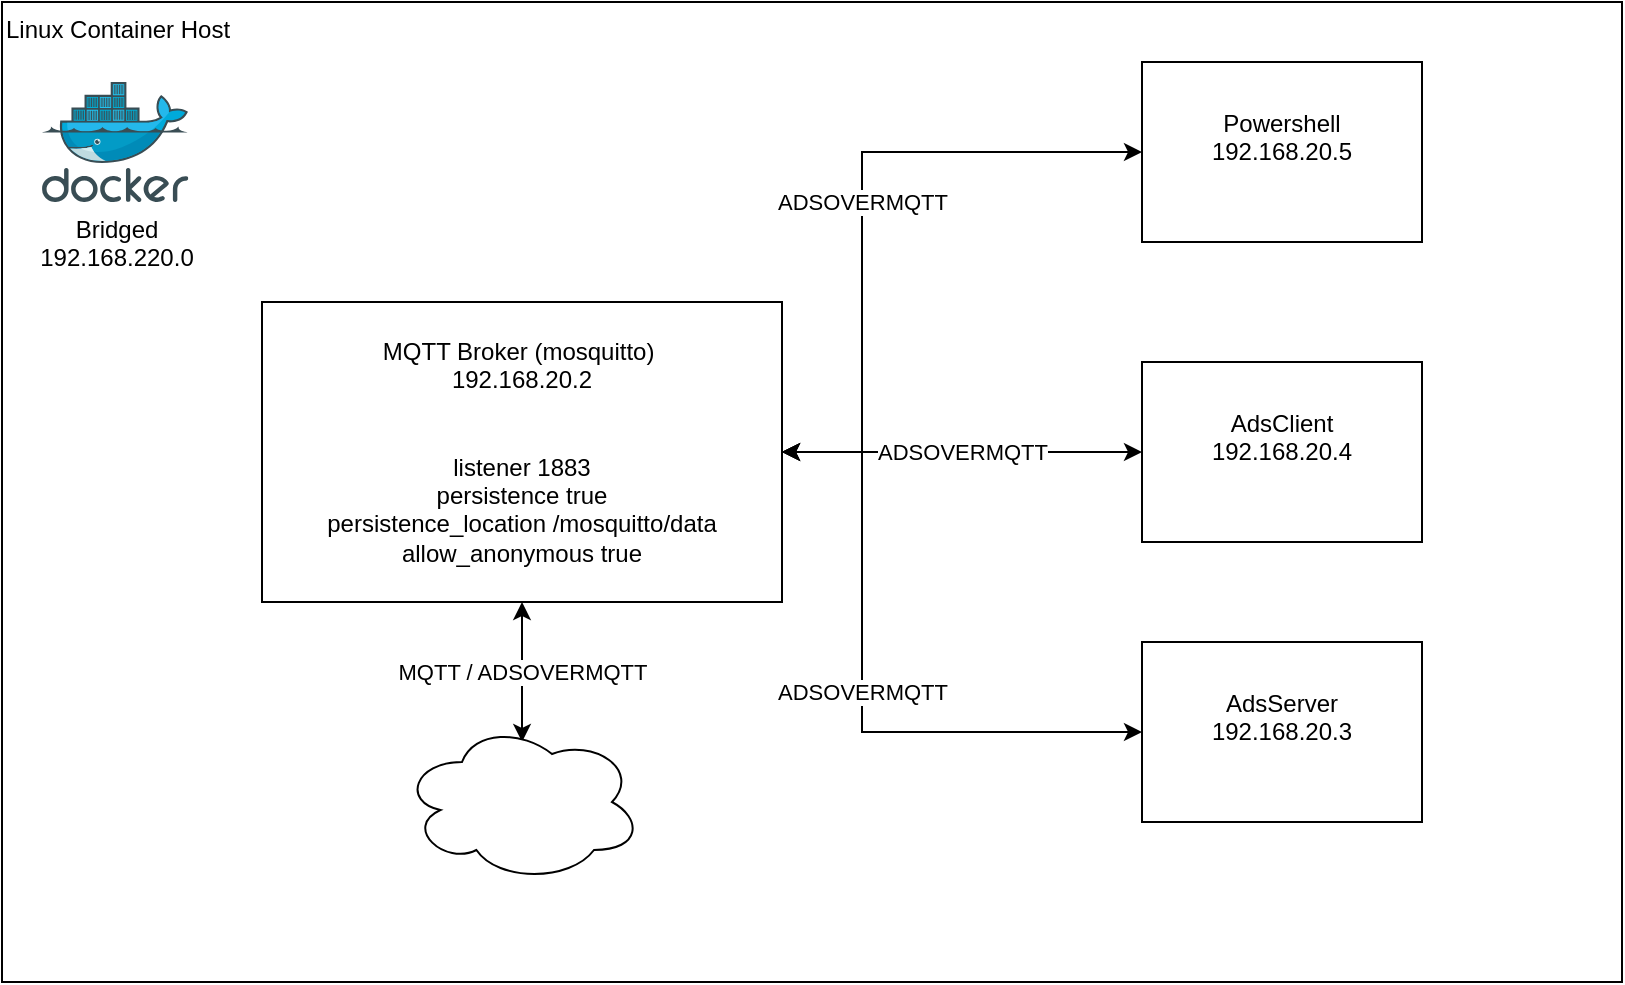 <mxfile version="26.0.4">
  <diagram name="Page-1" id="_HCvl0YmeWPvtZPQ_Uj9">
    <mxGraphModel dx="691" dy="452" grid="1" gridSize="10" guides="1" tooltips="1" connect="1" arrows="1" fold="1" page="1" pageScale="1" pageWidth="850" pageHeight="1100" math="0" shadow="0">
      <root>
        <mxCell id="0" />
        <mxCell id="1" parent="0" />
        <mxCell id="8kB0kHyKgQLEjqnZo5WQ-4" value="Linux Container Host" style="rounded=0;whiteSpace=wrap;html=1;align=left;verticalAlign=top;allowArrows=1;" parent="1" vertex="1">
          <mxGeometry x="20" y="130" width="810" height="490" as="geometry" />
        </mxCell>
        <mxCell id="8kB0kHyKgQLEjqnZo5WQ-6" value="Bridged&lt;div&gt;192.168.220.0&lt;div&gt;&lt;br&gt;&lt;/div&gt;&lt;/div&gt;" style="image;sketch=0;aspect=fixed;html=1;points=[];align=center;fontSize=12;image=img/lib/mscae/Docker.svg;" parent="1" vertex="1">
          <mxGeometry x="40" y="170" width="73.17" height="60" as="geometry" />
        </mxCell>
        <mxCell id="8kB0kHyKgQLEjqnZo5WQ-14" value="ADSOVERMQTT" style="rounded=0;orthogonalLoop=1;jettySize=auto;html=1;exitX=1;exitY=0.5;exitDx=0;exitDy=0;entryX=0;entryY=0.5;entryDx=0;entryDy=0;edgeStyle=orthogonalEdgeStyle;startArrow=classic;" parent="1" source="8kB0kHyKgQLEjqnZo5WQ-7" target="8kB0kHyKgQLEjqnZo5WQ-8" edge="1">
          <mxGeometry relative="1" as="geometry" />
        </mxCell>
        <mxCell id="8kB0kHyKgQLEjqnZo5WQ-15" value="ADSOVERMQTT" style="rounded=0;orthogonalLoop=1;jettySize=auto;html=1;exitX=1;exitY=0.5;exitDx=0;exitDy=0;entryX=0;entryY=0.5;entryDx=0;entryDy=0;edgeStyle=orthogonalEdgeStyle;anchorPointDirection=0;startArrow=classic;" parent="1" source="8kB0kHyKgQLEjqnZo5WQ-7" target="8kB0kHyKgQLEjqnZo5WQ-10" edge="1">
          <mxGeometry relative="1" as="geometry">
            <Array as="points">
              <mxPoint x="450" y="355" />
              <mxPoint x="450" y="495" />
            </Array>
            <mxPoint as="offset" />
          </mxGeometry>
        </mxCell>
        <mxCell id="8kB0kHyKgQLEjqnZo5WQ-7" value="MQTT Broker (mosquitto)&amp;nbsp;&lt;div&gt;192.168.20.2&lt;/div&gt;&lt;div&gt;&lt;br&gt;&lt;/div&gt;&lt;div&gt;&lt;br&gt;&lt;/div&gt;&lt;div&gt;&lt;div&gt;listener 1883&lt;/div&gt;&lt;div&gt;persistence true&lt;/div&gt;&lt;div&gt;persistence_location /mosquitto/data&lt;/div&gt;&lt;div&gt;allow_anonymous true&lt;/div&gt;&lt;/div&gt;" style="rounded=0;whiteSpace=wrap;html=1;" parent="1" vertex="1">
          <mxGeometry x="150" y="280" width="260" height="150" as="geometry" />
        </mxCell>
        <mxCell id="8kB0kHyKgQLEjqnZo5WQ-8" value="AdsClient&lt;div&gt;192.168.20.4&lt;/div&gt;&lt;div&gt;&lt;br&gt;&lt;/div&gt;" style="rounded=0;whiteSpace=wrap;html=1;" parent="1" vertex="1">
          <mxGeometry x="590" y="310" width="140" height="90" as="geometry" />
        </mxCell>
        <mxCell id="8kB0kHyKgQLEjqnZo5WQ-10" value="AdsServer&lt;div&gt;192.168.20.3&lt;/div&gt;&lt;div&gt;&lt;br&gt;&lt;/div&gt;" style="rounded=0;whiteSpace=wrap;html=1;" parent="1" vertex="1">
          <mxGeometry x="590" y="450" width="140" height="90" as="geometry" />
        </mxCell>
        <mxCell id="8kB0kHyKgQLEjqnZo5WQ-17" value="&lt;div&gt;MQTT / ADSOVERMQTT&lt;/div&gt;" style="endArrow=classic;startArrow=classic;html=1;rounded=0;entryX=0.5;entryY=1;entryDx=0;entryDy=0;exitX=0.321;exitY=0.755;exitDx=0;exitDy=0;exitPerimeter=0;" parent="1" source="8kB0kHyKgQLEjqnZo5WQ-4" target="8kB0kHyKgQLEjqnZo5WQ-7" edge="1">
          <mxGeometry width="50" height="50" relative="1" as="geometry">
            <mxPoint x="610" y="530" as="sourcePoint" />
            <mxPoint x="660" y="480" as="targetPoint" />
          </mxGeometry>
        </mxCell>
        <mxCell id="8kB0kHyKgQLEjqnZo5WQ-18" value="" style="ellipse;shape=cloud;whiteSpace=wrap;html=1;" parent="1" vertex="1">
          <mxGeometry x="220" y="490" width="120" height="80" as="geometry" />
        </mxCell>
        <mxCell id="giS17DBfkPcXTDAue1s6-1" value="&lt;div&gt;Powershell&lt;/div&gt;&lt;div&gt;192.168.20.5&lt;/div&gt;&lt;div&gt;&lt;br&gt;&lt;/div&gt;" style="rounded=0;whiteSpace=wrap;html=1;" parent="1" vertex="1">
          <mxGeometry x="590" y="160" width="140" height="90" as="geometry" />
        </mxCell>
        <mxCell id="giS17DBfkPcXTDAue1s6-3" value="ADSOVERMQTT" style="rounded=0;orthogonalLoop=1;jettySize=auto;html=1;exitX=1;exitY=0.5;exitDx=0;exitDy=0;entryX=0;entryY=0.5;entryDx=0;entryDy=0;edgeStyle=orthogonalEdgeStyle;anchorPointDirection=0;startArrow=classic;" parent="1" source="8kB0kHyKgQLEjqnZo5WQ-7" target="giS17DBfkPcXTDAue1s6-1" edge="1">
          <mxGeometry relative="1" as="geometry">
            <mxPoint x="420" y="365" as="sourcePoint" />
            <mxPoint x="580" y="505" as="targetPoint" />
            <Array as="points">
              <mxPoint x="450" y="355" />
              <mxPoint x="450" y="205" />
            </Array>
          </mxGeometry>
        </mxCell>
      </root>
    </mxGraphModel>
  </diagram>
</mxfile>
